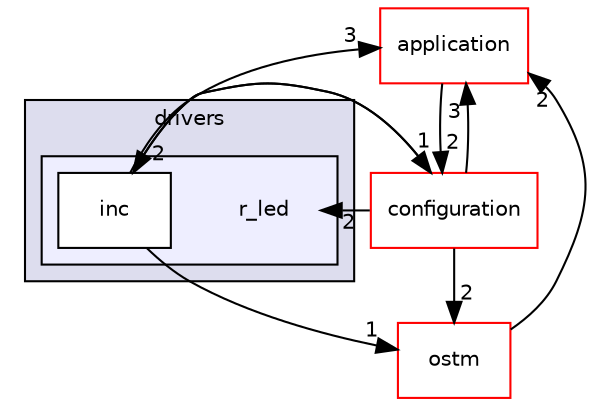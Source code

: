 digraph "r_led" {
  compound=true
  node [ fontsize="10", fontname="Helvetica"];
  edge [ labelfontsize="10", labelfontname="Helvetica"];
  subgraph clusterdir_08ce54ab20ebf3a819d624811685620e {
    graph [ bgcolor="#ddddee", pencolor="black", label="drivers" fontname="Helvetica", fontsize="10", URL="dir_08ce54ab20ebf3a819d624811685620e.html"]
  subgraph clusterdir_72487fbf69ee9d4ec9f5b02fd1195d9f {
    graph [ bgcolor="#eeeeff", pencolor="black", label="" URL="dir_72487fbf69ee9d4ec9f5b02fd1195d9f.html"];
    dir_72487fbf69ee9d4ec9f5b02fd1195d9f [shape=plaintext label="r_led"];
    dir_bf955c960f3673627aff8560ee35b4f4 [shape=box label="inc" color="black" fillcolor="white" style="filled" URL="dir_bf955c960f3673627aff8560ee35b4f4.html"];
  }
  }
  dir_eda2a6d705da8f3400ffe9a7dcb90b30 [shape=box label="application" fillcolor="white" style="filled" color="red" URL="dir_eda2a6d705da8f3400ffe9a7dcb90b30.html"];
  dir_d022d156588ed94f54af4f121a7aae7f [shape=box label="ostm" fillcolor="white" style="filled" color="red" URL="dir_d022d156588ed94f54af4f121a7aae7f.html"];
  dir_95f7b9d4854ca187ae337d299db232bb [shape=box label="configuration" fillcolor="white" style="filled" color="red" URL="dir_95f7b9d4854ca187ae337d299db232bb.html"];
  dir_bf955c960f3673627aff8560ee35b4f4->dir_eda2a6d705da8f3400ffe9a7dcb90b30 [headlabel="3", labeldistance=1.5 headhref="dir_000065_000002.html"];
  dir_bf955c960f3673627aff8560ee35b4f4->dir_d022d156588ed94f54af4f121a7aae7f [headlabel="1", labeldistance=1.5 headhref="dir_000065_000070.html"];
  dir_bf955c960f3673627aff8560ee35b4f4->dir_95f7b9d4854ca187ae337d299db232bb [headlabel="1", labeldistance=1.5 headhref="dir_000065_000009.html"];
  dir_eda2a6d705da8f3400ffe9a7dcb90b30->dir_95f7b9d4854ca187ae337d299db232bb [headlabel="2", labeldistance=1.5 headhref="dir_000002_000009.html"];
  dir_d022d156588ed94f54af4f121a7aae7f->dir_eda2a6d705da8f3400ffe9a7dcb90b30 [headlabel="2", labeldistance=1.5 headhref="dir_000070_000002.html"];
  dir_95f7b9d4854ca187ae337d299db232bb->dir_bf955c960f3673627aff8560ee35b4f4 [headlabel="2", labeldistance=1.5 headhref="dir_000009_000065.html"];
  dir_95f7b9d4854ca187ae337d299db232bb->dir_eda2a6d705da8f3400ffe9a7dcb90b30 [headlabel="3", labeldistance=1.5 headhref="dir_000009_000002.html"];
  dir_95f7b9d4854ca187ae337d299db232bb->dir_d022d156588ed94f54af4f121a7aae7f [headlabel="2", labeldistance=1.5 headhref="dir_000009_000070.html"];
  dir_95f7b9d4854ca187ae337d299db232bb->dir_72487fbf69ee9d4ec9f5b02fd1195d9f [headlabel="2", labeldistance=1.5 headhref="dir_000009_000064.html"];
}
